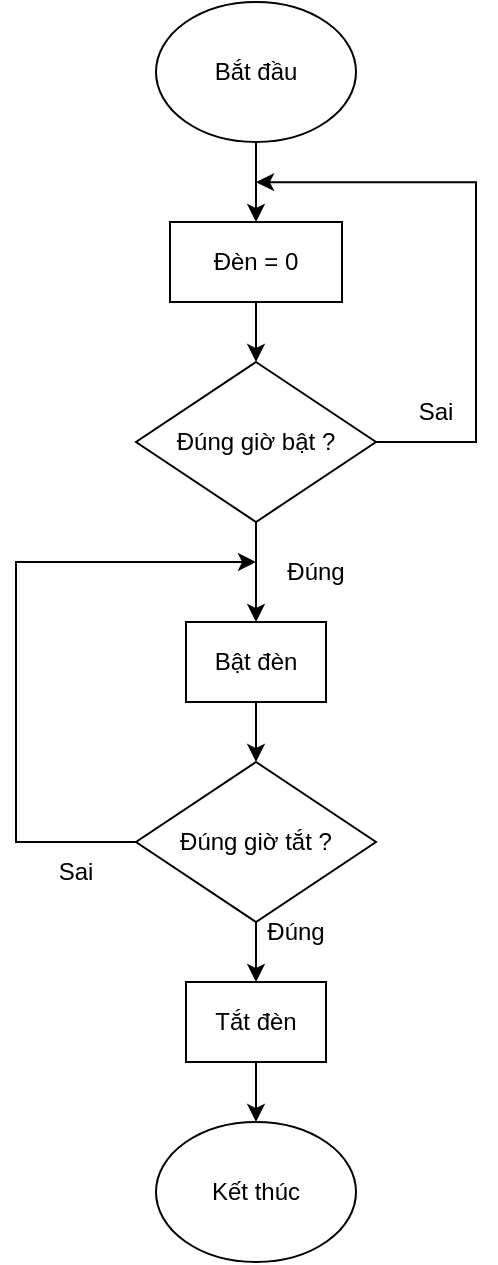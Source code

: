<mxfile version="24.5.4" type="github">
  <diagram id="C5RBs43oDa-KdzZeNtuy" name="Page-1">
    <mxGraphModel dx="574" dy="312" grid="1" gridSize="10" guides="1" tooltips="1" connect="1" arrows="1" fold="1" page="1" pageScale="1" pageWidth="827" pageHeight="1169" math="0" shadow="0">
      <root>
        <mxCell id="WIyWlLk6GJQsqaUBKTNV-0" />
        <mxCell id="WIyWlLk6GJQsqaUBKTNV-1" parent="WIyWlLk6GJQsqaUBKTNV-0" />
        <mxCell id="s78DTQQ2Z80qEFc5wQJ6-2" value="" style="edgeStyle=orthogonalEdgeStyle;rounded=0;orthogonalLoop=1;jettySize=auto;html=1;" parent="WIyWlLk6GJQsqaUBKTNV-1" source="LDTxwGZJkKqTOwQITVLw-0" target="s78DTQQ2Z80qEFc5wQJ6-0" edge="1">
          <mxGeometry relative="1" as="geometry" />
        </mxCell>
        <mxCell id="LDTxwGZJkKqTOwQITVLw-0" value="Bắt đầu" style="ellipse;whiteSpace=wrap;html=1;" parent="WIyWlLk6GJQsqaUBKTNV-1" vertex="1">
          <mxGeometry x="320" y="10" width="100" height="70" as="geometry" />
        </mxCell>
        <mxCell id="s78DTQQ2Z80qEFc5wQJ6-6" style="edgeStyle=orthogonalEdgeStyle;rounded=0;orthogonalLoop=1;jettySize=auto;html=1;exitX=1;exitY=0.5;exitDx=0;exitDy=0;" parent="WIyWlLk6GJQsqaUBKTNV-1" source="ctiZR4XMK5vO0dgSd7hn-0" edge="1">
          <mxGeometry relative="1" as="geometry">
            <mxPoint x="370" y="100.07" as="targetPoint" />
            <mxPoint x="429.688" y="240.044" as="sourcePoint" />
            <Array as="points">
              <mxPoint x="480" y="230" />
              <mxPoint x="480" y="100" />
            </Array>
          </mxGeometry>
        </mxCell>
        <mxCell id="ctiZR4XMK5vO0dgSd7hn-0" value="Đúng giờ bật ?" style="rhombus;whiteSpace=wrap;html=1;" parent="WIyWlLk6GJQsqaUBKTNV-1" vertex="1">
          <mxGeometry x="310" y="190" width="120" height="80" as="geometry" />
        </mxCell>
        <mxCell id="ctiZR4XMK5vO0dgSd7hn-1" value="" style="endArrow=classic;html=1;rounded=0;exitX=0.5;exitY=1;exitDx=0;exitDy=0;" parent="WIyWlLk6GJQsqaUBKTNV-1" source="ctiZR4XMK5vO0dgSd7hn-0" edge="1">
          <mxGeometry width="50" height="50" relative="1" as="geometry">
            <mxPoint x="500" y="430" as="sourcePoint" />
            <mxPoint x="370" y="320" as="targetPoint" />
          </mxGeometry>
        </mxCell>
        <mxCell id="ctiZR4XMK5vO0dgSd7hn-2" value="Đúng" style="text;html=1;align=center;verticalAlign=middle;whiteSpace=wrap;rounded=0;" parent="WIyWlLk6GJQsqaUBKTNV-1" vertex="1">
          <mxGeometry x="370" y="280" width="60" height="30" as="geometry" />
        </mxCell>
        <mxCell id="ctiZR4XMK5vO0dgSd7hn-4" value="Sai" style="text;html=1;align=center;verticalAlign=middle;whiteSpace=wrap;rounded=0;" parent="WIyWlLk6GJQsqaUBKTNV-1" vertex="1">
          <mxGeometry x="430" y="200" width="60" height="30" as="geometry" />
        </mxCell>
        <mxCell id="5hkfW_-tIYh5ZrkqmMXB-0" value="" style="edgeStyle=orthogonalEdgeStyle;rounded=0;orthogonalLoop=1;jettySize=auto;html=1;" edge="1" parent="WIyWlLk6GJQsqaUBKTNV-1" source="ctiZR4XMK5vO0dgSd7hn-6" target="ctiZR4XMK5vO0dgSd7hn-12">
          <mxGeometry relative="1" as="geometry" />
        </mxCell>
        <mxCell id="ctiZR4XMK5vO0dgSd7hn-6" value="Bật đèn" style="rounded=0;whiteSpace=wrap;html=1;" parent="WIyWlLk6GJQsqaUBKTNV-1" vertex="1">
          <mxGeometry x="335" y="320" width="70" height="40" as="geometry" />
        </mxCell>
        <mxCell id="ctiZR4XMK5vO0dgSd7hn-12" value="Đúng giờ tắt ?" style="rhombus;whiteSpace=wrap;html=1;" parent="WIyWlLk6GJQsqaUBKTNV-1" vertex="1">
          <mxGeometry x="310" y="390" width="120" height="80" as="geometry" />
        </mxCell>
        <mxCell id="ctiZR4XMK5vO0dgSd7hn-19" value="Sai" style="text;html=1;align=center;verticalAlign=middle;whiteSpace=wrap;rounded=0;" parent="WIyWlLk6GJQsqaUBKTNV-1" vertex="1">
          <mxGeometry x="250" y="430" width="60" height="30" as="geometry" />
        </mxCell>
        <mxCell id="ctiZR4XMK5vO0dgSd7hn-20" value="" style="endArrow=classic;html=1;rounded=0;exitX=0;exitY=0.5;exitDx=0;exitDy=0;" parent="WIyWlLk6GJQsqaUBKTNV-1" source="ctiZR4XMK5vO0dgSd7hn-12" edge="1">
          <mxGeometry width="50" height="50" relative="1" as="geometry">
            <mxPoint x="350" y="410" as="sourcePoint" />
            <mxPoint x="370" y="290" as="targetPoint" />
            <Array as="points">
              <mxPoint x="250" y="430" />
              <mxPoint x="250" y="340" />
              <mxPoint x="250" y="290" />
              <mxPoint x="340" y="290" />
              <mxPoint x="370" y="290" />
            </Array>
          </mxGeometry>
        </mxCell>
        <mxCell id="5hkfW_-tIYh5ZrkqmMXB-1" value="" style="edgeStyle=orthogonalEdgeStyle;rounded=0;orthogonalLoop=1;jettySize=auto;html=1;" edge="1" parent="WIyWlLk6GJQsqaUBKTNV-1" source="ctiZR4XMK5vO0dgSd7hn-21" target="ctiZR4XMK5vO0dgSd7hn-25">
          <mxGeometry relative="1" as="geometry" />
        </mxCell>
        <mxCell id="ctiZR4XMK5vO0dgSd7hn-21" value="Tắt đèn" style="rounded=0;whiteSpace=wrap;html=1;" parent="WIyWlLk6GJQsqaUBKTNV-1" vertex="1">
          <mxGeometry x="335" y="500" width="70" height="40" as="geometry" />
        </mxCell>
        <mxCell id="ctiZR4XMK5vO0dgSd7hn-22" value="" style="endArrow=classic;html=1;rounded=0;exitX=0.5;exitY=1;exitDx=0;exitDy=0;" parent="WIyWlLk6GJQsqaUBKTNV-1" source="ctiZR4XMK5vO0dgSd7hn-12" target="ctiZR4XMK5vO0dgSd7hn-21" edge="1">
          <mxGeometry width="50" height="50" relative="1" as="geometry">
            <mxPoint x="350" y="480" as="sourcePoint" />
            <mxPoint x="400" y="430" as="targetPoint" />
          </mxGeometry>
        </mxCell>
        <mxCell id="ctiZR4XMK5vO0dgSd7hn-23" value="Đúng" style="text;html=1;align=center;verticalAlign=middle;whiteSpace=wrap;rounded=0;" parent="WIyWlLk6GJQsqaUBKTNV-1" vertex="1">
          <mxGeometry x="360" y="460" width="60" height="30" as="geometry" />
        </mxCell>
        <mxCell id="ctiZR4XMK5vO0dgSd7hn-25" value="Kết thúc" style="ellipse;whiteSpace=wrap;html=1;" parent="WIyWlLk6GJQsqaUBKTNV-1" vertex="1">
          <mxGeometry x="320" y="570" width="100" height="70" as="geometry" />
        </mxCell>
        <mxCell id="s78DTQQ2Z80qEFc5wQJ6-8" style="edgeStyle=orthogonalEdgeStyle;rounded=0;orthogonalLoop=1;jettySize=auto;html=1;exitX=0.5;exitY=1;exitDx=0;exitDy=0;entryX=0.5;entryY=0;entryDx=0;entryDy=0;" parent="WIyWlLk6GJQsqaUBKTNV-1" source="s78DTQQ2Z80qEFc5wQJ6-0" target="ctiZR4XMK5vO0dgSd7hn-0" edge="1">
          <mxGeometry relative="1" as="geometry" />
        </mxCell>
        <mxCell id="s78DTQQ2Z80qEFc5wQJ6-0" value="Đèn = 0" style="rounded=0;whiteSpace=wrap;html=1;" parent="WIyWlLk6GJQsqaUBKTNV-1" vertex="1">
          <mxGeometry x="327" y="120" width="86" height="40" as="geometry" />
        </mxCell>
      </root>
    </mxGraphModel>
  </diagram>
</mxfile>
